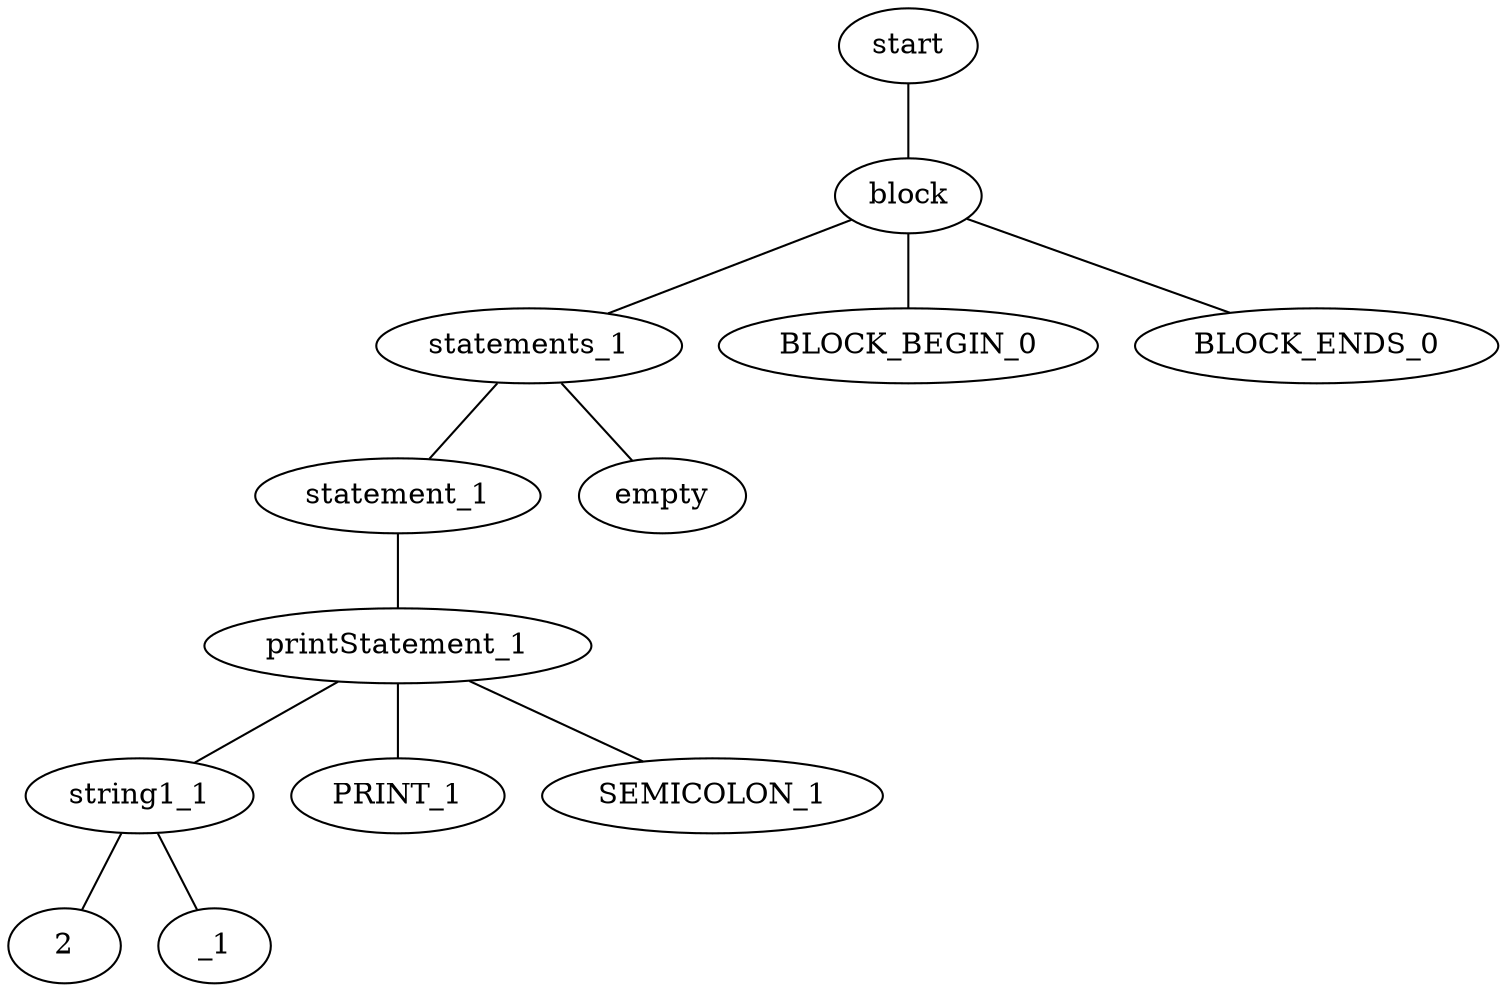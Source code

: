 graph parse_tree {	start -- { block };
string1_1 -- { "2"_1 };
printStatement_1 -- { PRINT_1 string1_1 SEMICOLON_1 };
statement_1 -- { printStatement_1 };
statements_1 -- { statement_1 empty };
block -- { BLOCK_BEGIN_0 statements_1 BLOCK_ENDS_0 };}

